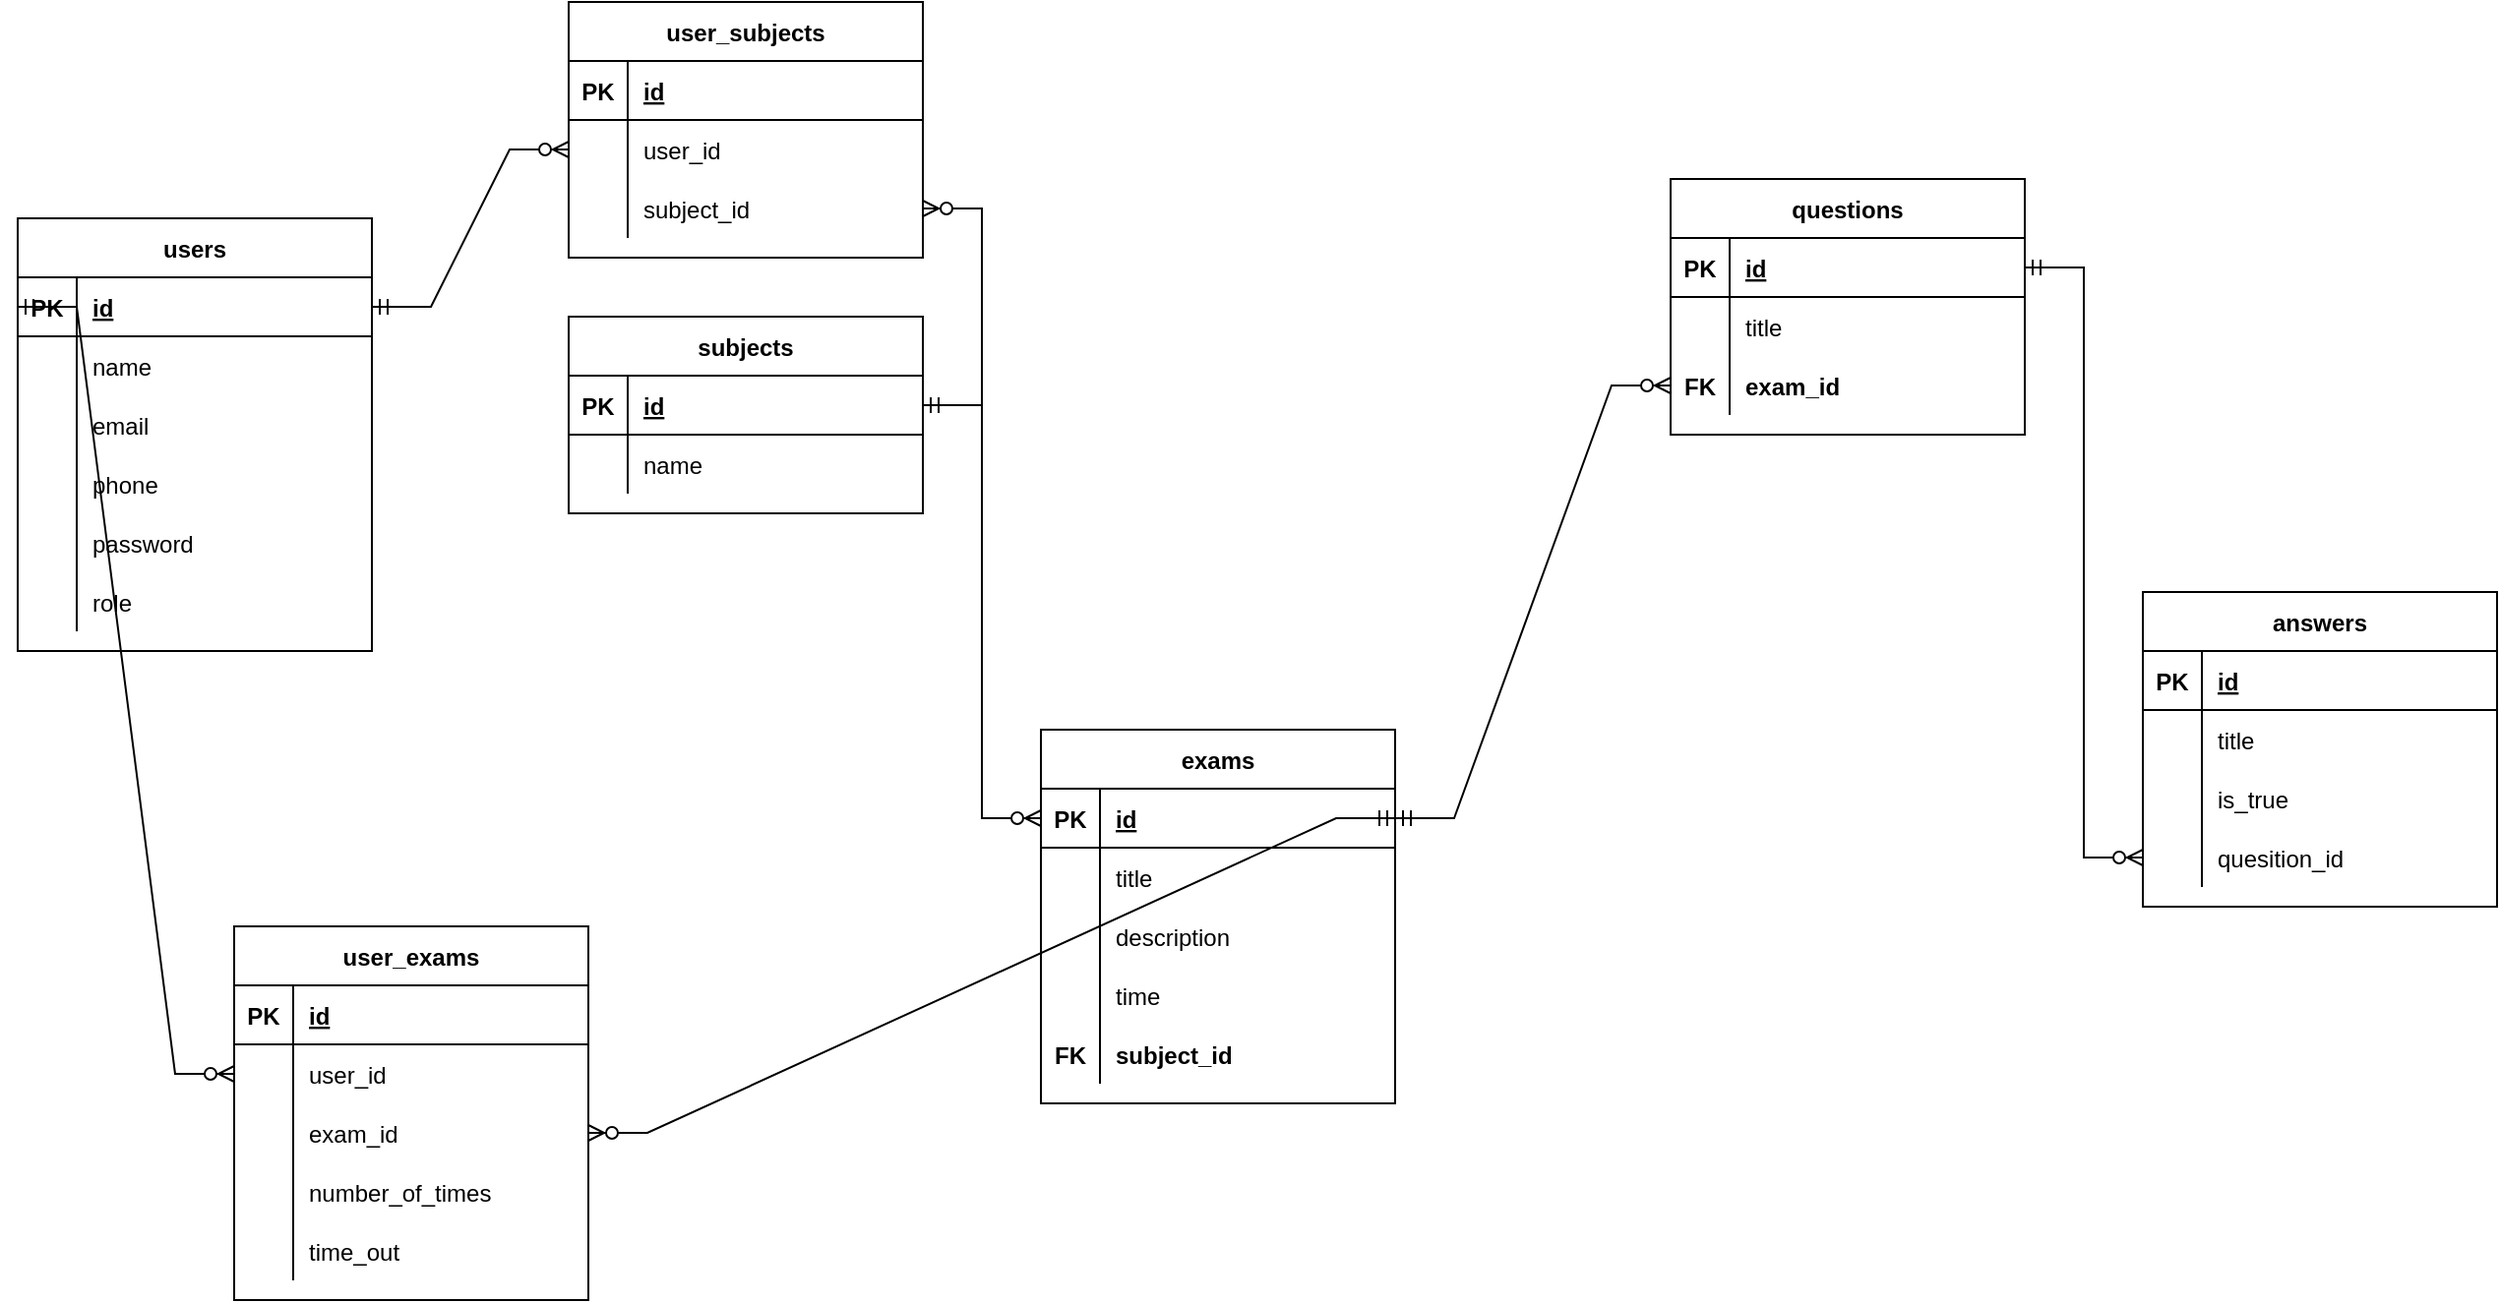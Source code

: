 <mxfile version="18.0.8" type="github">
  <diagram id="IHg62FA4WSY5FLcRLoql" name="Page-1">
    <mxGraphModel dx="1208" dy="696" grid="1" gridSize="10" guides="1" tooltips="1" connect="1" arrows="1" fold="1" page="1" pageScale="1" pageWidth="3300" pageHeight="4681" math="0" shadow="0">
      <root>
        <mxCell id="0" />
        <mxCell id="1" parent="0" />
        <mxCell id="kNNHysBah_M31w0RY4Io-52" value="users" style="shape=table;startSize=30;container=1;collapsible=1;childLayout=tableLayout;fixedRows=1;rowLines=0;fontStyle=1;align=center;resizeLast=1;" parent="1" vertex="1">
          <mxGeometry x="170" y="120" width="180" height="220" as="geometry" />
        </mxCell>
        <mxCell id="kNNHysBah_M31w0RY4Io-53" value="" style="shape=tableRow;horizontal=0;startSize=0;swimlaneHead=0;swimlaneBody=0;fillColor=none;collapsible=0;dropTarget=0;points=[[0,0.5],[1,0.5]];portConstraint=eastwest;top=0;left=0;right=0;bottom=1;" parent="kNNHysBah_M31w0RY4Io-52" vertex="1">
          <mxGeometry y="30" width="180" height="30" as="geometry" />
        </mxCell>
        <mxCell id="kNNHysBah_M31w0RY4Io-54" value="PK" style="shape=partialRectangle;connectable=0;fillColor=none;top=0;left=0;bottom=0;right=0;fontStyle=1;overflow=hidden;" parent="kNNHysBah_M31w0RY4Io-53" vertex="1">
          <mxGeometry width="30" height="30" as="geometry">
            <mxRectangle width="30" height="30" as="alternateBounds" />
          </mxGeometry>
        </mxCell>
        <mxCell id="kNNHysBah_M31w0RY4Io-55" value="id" style="shape=partialRectangle;connectable=0;fillColor=none;top=0;left=0;bottom=0;right=0;align=left;spacingLeft=6;fontStyle=5;overflow=hidden;" parent="kNNHysBah_M31w0RY4Io-53" vertex="1">
          <mxGeometry x="30" width="150" height="30" as="geometry">
            <mxRectangle width="150" height="30" as="alternateBounds" />
          </mxGeometry>
        </mxCell>
        <mxCell id="kNNHysBah_M31w0RY4Io-56" value="" style="shape=tableRow;horizontal=0;startSize=0;swimlaneHead=0;swimlaneBody=0;fillColor=none;collapsible=0;dropTarget=0;points=[[0,0.5],[1,0.5]];portConstraint=eastwest;top=0;left=0;right=0;bottom=0;" parent="kNNHysBah_M31w0RY4Io-52" vertex="1">
          <mxGeometry y="60" width="180" height="30" as="geometry" />
        </mxCell>
        <mxCell id="kNNHysBah_M31w0RY4Io-57" value="" style="shape=partialRectangle;connectable=0;fillColor=none;top=0;left=0;bottom=0;right=0;editable=1;overflow=hidden;" parent="kNNHysBah_M31w0RY4Io-56" vertex="1">
          <mxGeometry width="30" height="30" as="geometry">
            <mxRectangle width="30" height="30" as="alternateBounds" />
          </mxGeometry>
        </mxCell>
        <mxCell id="kNNHysBah_M31w0RY4Io-58" value="name    " style="shape=partialRectangle;connectable=0;fillColor=none;top=0;left=0;bottom=0;right=0;align=left;spacingLeft=6;overflow=hidden;" parent="kNNHysBah_M31w0RY4Io-56" vertex="1">
          <mxGeometry x="30" width="150" height="30" as="geometry">
            <mxRectangle width="150" height="30" as="alternateBounds" />
          </mxGeometry>
        </mxCell>
        <mxCell id="kNNHysBah_M31w0RY4Io-59" value="" style="shape=tableRow;horizontal=0;startSize=0;swimlaneHead=0;swimlaneBody=0;fillColor=none;collapsible=0;dropTarget=0;points=[[0,0.5],[1,0.5]];portConstraint=eastwest;top=0;left=0;right=0;bottom=0;" parent="kNNHysBah_M31w0RY4Io-52" vertex="1">
          <mxGeometry y="90" width="180" height="30" as="geometry" />
        </mxCell>
        <mxCell id="kNNHysBah_M31w0RY4Io-60" value="" style="shape=partialRectangle;connectable=0;fillColor=none;top=0;left=0;bottom=0;right=0;editable=1;overflow=hidden;" parent="kNNHysBah_M31w0RY4Io-59" vertex="1">
          <mxGeometry width="30" height="30" as="geometry">
            <mxRectangle width="30" height="30" as="alternateBounds" />
          </mxGeometry>
        </mxCell>
        <mxCell id="kNNHysBah_M31w0RY4Io-61" value="email" style="shape=partialRectangle;connectable=0;fillColor=none;top=0;left=0;bottom=0;right=0;align=left;spacingLeft=6;overflow=hidden;" parent="kNNHysBah_M31w0RY4Io-59" vertex="1">
          <mxGeometry x="30" width="150" height="30" as="geometry">
            <mxRectangle width="150" height="30" as="alternateBounds" />
          </mxGeometry>
        </mxCell>
        <mxCell id="kNNHysBah_M31w0RY4Io-62" value="" style="shape=tableRow;horizontal=0;startSize=0;swimlaneHead=0;swimlaneBody=0;fillColor=none;collapsible=0;dropTarget=0;points=[[0,0.5],[1,0.5]];portConstraint=eastwest;top=0;left=0;right=0;bottom=0;" parent="kNNHysBah_M31w0RY4Io-52" vertex="1">
          <mxGeometry y="120" width="180" height="30" as="geometry" />
        </mxCell>
        <mxCell id="kNNHysBah_M31w0RY4Io-63" value="" style="shape=partialRectangle;connectable=0;fillColor=none;top=0;left=0;bottom=0;right=0;editable=1;overflow=hidden;" parent="kNNHysBah_M31w0RY4Io-62" vertex="1">
          <mxGeometry width="30" height="30" as="geometry">
            <mxRectangle width="30" height="30" as="alternateBounds" />
          </mxGeometry>
        </mxCell>
        <mxCell id="kNNHysBah_M31w0RY4Io-64" value="phone " style="shape=partialRectangle;connectable=0;fillColor=none;top=0;left=0;bottom=0;right=0;align=left;spacingLeft=6;overflow=hidden;" parent="kNNHysBah_M31w0RY4Io-62" vertex="1">
          <mxGeometry x="30" width="150" height="30" as="geometry">
            <mxRectangle width="150" height="30" as="alternateBounds" />
          </mxGeometry>
        </mxCell>
        <mxCell id="kNNHysBah_M31w0RY4Io-65" value="" style="shape=tableRow;horizontal=0;startSize=0;swimlaneHead=0;swimlaneBody=0;fillColor=none;collapsible=0;dropTarget=0;points=[[0,0.5],[1,0.5]];portConstraint=eastwest;top=0;left=0;right=0;bottom=0;" parent="kNNHysBah_M31w0RY4Io-52" vertex="1">
          <mxGeometry y="150" width="180" height="30" as="geometry" />
        </mxCell>
        <mxCell id="kNNHysBah_M31w0RY4Io-66" value="" style="shape=partialRectangle;connectable=0;fillColor=none;top=0;left=0;bottom=0;right=0;editable=1;overflow=hidden;" parent="kNNHysBah_M31w0RY4Io-65" vertex="1">
          <mxGeometry width="30" height="30" as="geometry">
            <mxRectangle width="30" height="30" as="alternateBounds" />
          </mxGeometry>
        </mxCell>
        <mxCell id="kNNHysBah_M31w0RY4Io-67" value="password" style="shape=partialRectangle;connectable=0;fillColor=none;top=0;left=0;bottom=0;right=0;align=left;spacingLeft=6;overflow=hidden;" parent="kNNHysBah_M31w0RY4Io-65" vertex="1">
          <mxGeometry x="30" width="150" height="30" as="geometry">
            <mxRectangle width="150" height="30" as="alternateBounds" />
          </mxGeometry>
        </mxCell>
        <mxCell id="kNNHysBah_M31w0RY4Io-68" value="" style="shape=tableRow;horizontal=0;startSize=0;swimlaneHead=0;swimlaneBody=0;fillColor=none;collapsible=0;dropTarget=0;points=[[0,0.5],[1,0.5]];portConstraint=eastwest;top=0;left=0;right=0;bottom=0;" parent="kNNHysBah_M31w0RY4Io-52" vertex="1">
          <mxGeometry y="180" width="180" height="30" as="geometry" />
        </mxCell>
        <mxCell id="kNNHysBah_M31w0RY4Io-69" value="" style="shape=partialRectangle;connectable=0;fillColor=none;top=0;left=0;bottom=0;right=0;editable=1;overflow=hidden;" parent="kNNHysBah_M31w0RY4Io-68" vertex="1">
          <mxGeometry width="30" height="30" as="geometry">
            <mxRectangle width="30" height="30" as="alternateBounds" />
          </mxGeometry>
        </mxCell>
        <mxCell id="kNNHysBah_M31w0RY4Io-70" value="role" style="shape=partialRectangle;connectable=0;fillColor=none;top=0;left=0;bottom=0;right=0;align=left;spacingLeft=6;overflow=hidden;" parent="kNNHysBah_M31w0RY4Io-68" vertex="1">
          <mxGeometry x="30" width="150" height="30" as="geometry">
            <mxRectangle width="150" height="30" as="alternateBounds" />
          </mxGeometry>
        </mxCell>
        <mxCell id="kNNHysBah_M31w0RY4Io-71" value="subjects" style="shape=table;startSize=30;container=1;collapsible=1;childLayout=tableLayout;fixedRows=1;rowLines=0;fontStyle=1;align=center;resizeLast=1;" parent="1" vertex="1">
          <mxGeometry x="450" y="170" width="180" height="100" as="geometry" />
        </mxCell>
        <mxCell id="kNNHysBah_M31w0RY4Io-72" value="" style="shape=tableRow;horizontal=0;startSize=0;swimlaneHead=0;swimlaneBody=0;fillColor=none;collapsible=0;dropTarget=0;points=[[0,0.5],[1,0.5]];portConstraint=eastwest;top=0;left=0;right=0;bottom=1;" parent="kNNHysBah_M31w0RY4Io-71" vertex="1">
          <mxGeometry y="30" width="180" height="30" as="geometry" />
        </mxCell>
        <mxCell id="kNNHysBah_M31w0RY4Io-73" value="PK" style="shape=partialRectangle;connectable=0;fillColor=none;top=0;left=0;bottom=0;right=0;fontStyle=1;overflow=hidden;" parent="kNNHysBah_M31w0RY4Io-72" vertex="1">
          <mxGeometry width="30" height="30" as="geometry">
            <mxRectangle width="30" height="30" as="alternateBounds" />
          </mxGeometry>
        </mxCell>
        <mxCell id="kNNHysBah_M31w0RY4Io-74" value="id" style="shape=partialRectangle;connectable=0;fillColor=none;top=0;left=0;bottom=0;right=0;align=left;spacingLeft=6;fontStyle=5;overflow=hidden;" parent="kNNHysBah_M31w0RY4Io-72" vertex="1">
          <mxGeometry x="30" width="150" height="30" as="geometry">
            <mxRectangle width="150" height="30" as="alternateBounds" />
          </mxGeometry>
        </mxCell>
        <mxCell id="kNNHysBah_M31w0RY4Io-75" value="" style="shape=tableRow;horizontal=0;startSize=0;swimlaneHead=0;swimlaneBody=0;fillColor=none;collapsible=0;dropTarget=0;points=[[0,0.5],[1,0.5]];portConstraint=eastwest;top=0;left=0;right=0;bottom=0;" parent="kNNHysBah_M31w0RY4Io-71" vertex="1">
          <mxGeometry y="60" width="180" height="30" as="geometry" />
        </mxCell>
        <mxCell id="kNNHysBah_M31w0RY4Io-76" value="" style="shape=partialRectangle;connectable=0;fillColor=none;top=0;left=0;bottom=0;right=0;editable=1;overflow=hidden;" parent="kNNHysBah_M31w0RY4Io-75" vertex="1">
          <mxGeometry width="30" height="30" as="geometry">
            <mxRectangle width="30" height="30" as="alternateBounds" />
          </mxGeometry>
        </mxCell>
        <mxCell id="kNNHysBah_M31w0RY4Io-77" value="name" style="shape=partialRectangle;connectable=0;fillColor=none;top=0;left=0;bottom=0;right=0;align=left;spacingLeft=6;overflow=hidden;" parent="kNNHysBah_M31w0RY4Io-75" vertex="1">
          <mxGeometry x="30" width="150" height="30" as="geometry">
            <mxRectangle width="150" height="30" as="alternateBounds" />
          </mxGeometry>
        </mxCell>
        <mxCell id="kNNHysBah_M31w0RY4Io-104" value="exams" style="shape=table;startSize=30;container=1;collapsible=1;childLayout=tableLayout;fixedRows=1;rowLines=0;fontStyle=1;align=center;resizeLast=1;" parent="1" vertex="1">
          <mxGeometry x="690" y="380" width="180" height="190" as="geometry" />
        </mxCell>
        <mxCell id="kNNHysBah_M31w0RY4Io-105" value="" style="shape=tableRow;horizontal=0;startSize=0;swimlaneHead=0;swimlaneBody=0;fillColor=none;collapsible=0;dropTarget=0;points=[[0,0.5],[1,0.5]];portConstraint=eastwest;top=0;left=0;right=0;bottom=1;" parent="kNNHysBah_M31w0RY4Io-104" vertex="1">
          <mxGeometry y="30" width="180" height="30" as="geometry" />
        </mxCell>
        <mxCell id="kNNHysBah_M31w0RY4Io-106" value="PK" style="shape=partialRectangle;connectable=0;fillColor=none;top=0;left=0;bottom=0;right=0;fontStyle=1;overflow=hidden;" parent="kNNHysBah_M31w0RY4Io-105" vertex="1">
          <mxGeometry width="30" height="30" as="geometry">
            <mxRectangle width="30" height="30" as="alternateBounds" />
          </mxGeometry>
        </mxCell>
        <mxCell id="kNNHysBah_M31w0RY4Io-107" value="id" style="shape=partialRectangle;connectable=0;fillColor=none;top=0;left=0;bottom=0;right=0;align=left;spacingLeft=6;fontStyle=5;overflow=hidden;" parent="kNNHysBah_M31w0RY4Io-105" vertex="1">
          <mxGeometry x="30" width="150" height="30" as="geometry">
            <mxRectangle width="150" height="30" as="alternateBounds" />
          </mxGeometry>
        </mxCell>
        <mxCell id="kNNHysBah_M31w0RY4Io-108" value="" style="shape=tableRow;horizontal=0;startSize=0;swimlaneHead=0;swimlaneBody=0;fillColor=none;collapsible=0;dropTarget=0;points=[[0,0.5],[1,0.5]];portConstraint=eastwest;top=0;left=0;right=0;bottom=0;" parent="kNNHysBah_M31w0RY4Io-104" vertex="1">
          <mxGeometry y="60" width="180" height="30" as="geometry" />
        </mxCell>
        <mxCell id="kNNHysBah_M31w0RY4Io-109" value="" style="shape=partialRectangle;connectable=0;fillColor=none;top=0;left=0;bottom=0;right=0;editable=1;overflow=hidden;" parent="kNNHysBah_M31w0RY4Io-108" vertex="1">
          <mxGeometry width="30" height="30" as="geometry">
            <mxRectangle width="30" height="30" as="alternateBounds" />
          </mxGeometry>
        </mxCell>
        <mxCell id="kNNHysBah_M31w0RY4Io-110" value="title" style="shape=partialRectangle;connectable=0;fillColor=none;top=0;left=0;bottom=0;right=0;align=left;spacingLeft=6;overflow=hidden;" parent="kNNHysBah_M31w0RY4Io-108" vertex="1">
          <mxGeometry x="30" width="150" height="30" as="geometry">
            <mxRectangle width="150" height="30" as="alternateBounds" />
          </mxGeometry>
        </mxCell>
        <mxCell id="YDoYW7hHfap5y1NftW_t-1" value="" style="shape=tableRow;horizontal=0;startSize=0;swimlaneHead=0;swimlaneBody=0;fillColor=none;collapsible=0;dropTarget=0;points=[[0,0.5],[1,0.5]];portConstraint=eastwest;top=0;left=0;right=0;bottom=0;" vertex="1" parent="kNNHysBah_M31w0RY4Io-104">
          <mxGeometry y="90" width="180" height="30" as="geometry" />
        </mxCell>
        <mxCell id="YDoYW7hHfap5y1NftW_t-2" value="" style="shape=partialRectangle;connectable=0;fillColor=none;top=0;left=0;bottom=0;right=0;editable=1;overflow=hidden;" vertex="1" parent="YDoYW7hHfap5y1NftW_t-1">
          <mxGeometry width="30" height="30" as="geometry">
            <mxRectangle width="30" height="30" as="alternateBounds" />
          </mxGeometry>
        </mxCell>
        <mxCell id="YDoYW7hHfap5y1NftW_t-3" value="description" style="shape=partialRectangle;connectable=0;fillColor=none;top=0;left=0;bottom=0;right=0;align=left;spacingLeft=6;overflow=hidden;" vertex="1" parent="YDoYW7hHfap5y1NftW_t-1">
          <mxGeometry x="30" width="150" height="30" as="geometry">
            <mxRectangle width="150" height="30" as="alternateBounds" />
          </mxGeometry>
        </mxCell>
        <mxCell id="kNNHysBah_M31w0RY4Io-122" value="" style="shape=tableRow;horizontal=0;startSize=0;swimlaneHead=0;swimlaneBody=0;fillColor=none;collapsible=0;dropTarget=0;points=[[0,0.5],[1,0.5]];portConstraint=eastwest;top=0;left=0;right=0;bottom=0;" parent="kNNHysBah_M31w0RY4Io-104" vertex="1">
          <mxGeometry y="120" width="180" height="30" as="geometry" />
        </mxCell>
        <mxCell id="kNNHysBah_M31w0RY4Io-123" value="" style="shape=partialRectangle;connectable=0;fillColor=none;top=0;left=0;bottom=0;right=0;editable=1;overflow=hidden;" parent="kNNHysBah_M31w0RY4Io-122" vertex="1">
          <mxGeometry width="30" height="30" as="geometry">
            <mxRectangle width="30" height="30" as="alternateBounds" />
          </mxGeometry>
        </mxCell>
        <mxCell id="kNNHysBah_M31w0RY4Io-124" value="time" style="shape=partialRectangle;connectable=0;fillColor=none;top=0;left=0;bottom=0;right=0;align=left;spacingLeft=6;overflow=hidden;" parent="kNNHysBah_M31w0RY4Io-122" vertex="1">
          <mxGeometry x="30" width="150" height="30" as="geometry">
            <mxRectangle width="150" height="30" as="alternateBounds" />
          </mxGeometry>
        </mxCell>
        <mxCell id="4rHd8BFgWxMELgC-L3Zu-1" value="" style="shape=tableRow;horizontal=0;startSize=0;swimlaneHead=0;swimlaneBody=0;fillColor=none;collapsible=0;dropTarget=0;points=[[0,0.5],[1,0.5]];portConstraint=eastwest;top=0;left=0;right=0;bottom=0;" parent="kNNHysBah_M31w0RY4Io-104" vertex="1">
          <mxGeometry y="150" width="180" height="30" as="geometry" />
        </mxCell>
        <mxCell id="4rHd8BFgWxMELgC-L3Zu-2" value="FK" style="shape=partialRectangle;connectable=0;fillColor=none;top=0;left=0;bottom=0;right=0;editable=1;overflow=hidden;fontStyle=1" parent="4rHd8BFgWxMELgC-L3Zu-1" vertex="1">
          <mxGeometry width="30" height="30" as="geometry">
            <mxRectangle width="30" height="30" as="alternateBounds" />
          </mxGeometry>
        </mxCell>
        <mxCell id="4rHd8BFgWxMELgC-L3Zu-3" value="subject_id" style="shape=partialRectangle;connectable=0;fillColor=none;top=0;left=0;bottom=0;right=0;align=left;spacingLeft=6;overflow=hidden;fontStyle=1" parent="4rHd8BFgWxMELgC-L3Zu-1" vertex="1">
          <mxGeometry x="30" width="150" height="30" as="geometry">
            <mxRectangle width="150" height="30" as="alternateBounds" />
          </mxGeometry>
        </mxCell>
        <mxCell id="kNNHysBah_M31w0RY4Io-120" value="" style="edgeStyle=entityRelationEdgeStyle;fontSize=12;html=1;endArrow=ERzeroToMany;startArrow=ERmandOne;rounded=0;exitX=1;exitY=0.5;exitDx=0;exitDy=0;entryX=0;entryY=0.5;entryDx=0;entryDy=0;" parent="1" source="kNNHysBah_M31w0RY4Io-72" target="kNNHysBah_M31w0RY4Io-105" edge="1">
          <mxGeometry width="100" height="100" relative="1" as="geometry">
            <mxPoint x="1190" y="410" as="sourcePoint" />
            <mxPoint x="1290" y="310" as="targetPoint" />
          </mxGeometry>
        </mxCell>
        <mxCell id="kNNHysBah_M31w0RY4Io-125" value="questions" style="shape=table;startSize=30;container=1;collapsible=1;childLayout=tableLayout;fixedRows=1;rowLines=0;fontStyle=1;align=center;resizeLast=1;" parent="1" vertex="1">
          <mxGeometry x="1010" y="100" width="180" height="130" as="geometry" />
        </mxCell>
        <mxCell id="kNNHysBah_M31w0RY4Io-126" value="" style="shape=tableRow;horizontal=0;startSize=0;swimlaneHead=0;swimlaneBody=0;fillColor=none;collapsible=0;dropTarget=0;points=[[0,0.5],[1,0.5]];portConstraint=eastwest;top=0;left=0;right=0;bottom=1;" parent="kNNHysBah_M31w0RY4Io-125" vertex="1">
          <mxGeometry y="30" width="180" height="30" as="geometry" />
        </mxCell>
        <mxCell id="kNNHysBah_M31w0RY4Io-127" value="PK" style="shape=partialRectangle;connectable=0;fillColor=none;top=0;left=0;bottom=0;right=0;fontStyle=1;overflow=hidden;" parent="kNNHysBah_M31w0RY4Io-126" vertex="1">
          <mxGeometry width="30" height="30" as="geometry">
            <mxRectangle width="30" height="30" as="alternateBounds" />
          </mxGeometry>
        </mxCell>
        <mxCell id="kNNHysBah_M31w0RY4Io-128" value="id" style="shape=partialRectangle;connectable=0;fillColor=none;top=0;left=0;bottom=0;right=0;align=left;spacingLeft=6;fontStyle=5;overflow=hidden;" parent="kNNHysBah_M31w0RY4Io-126" vertex="1">
          <mxGeometry x="30" width="150" height="30" as="geometry">
            <mxRectangle width="150" height="30" as="alternateBounds" />
          </mxGeometry>
        </mxCell>
        <mxCell id="kNNHysBah_M31w0RY4Io-129" value="" style="shape=tableRow;horizontal=0;startSize=0;swimlaneHead=0;swimlaneBody=0;fillColor=none;collapsible=0;dropTarget=0;points=[[0,0.5],[1,0.5]];portConstraint=eastwest;top=0;left=0;right=0;bottom=0;" parent="kNNHysBah_M31w0RY4Io-125" vertex="1">
          <mxGeometry y="60" width="180" height="30" as="geometry" />
        </mxCell>
        <mxCell id="kNNHysBah_M31w0RY4Io-130" value="" style="shape=partialRectangle;connectable=0;fillColor=none;top=0;left=0;bottom=0;right=0;editable=1;overflow=hidden;" parent="kNNHysBah_M31w0RY4Io-129" vertex="1">
          <mxGeometry width="30" height="30" as="geometry">
            <mxRectangle width="30" height="30" as="alternateBounds" />
          </mxGeometry>
        </mxCell>
        <mxCell id="kNNHysBah_M31w0RY4Io-131" value="title" style="shape=partialRectangle;connectable=0;fillColor=none;top=0;left=0;bottom=0;right=0;align=left;spacingLeft=6;overflow=hidden;" parent="kNNHysBah_M31w0RY4Io-129" vertex="1">
          <mxGeometry x="30" width="150" height="30" as="geometry">
            <mxRectangle width="150" height="30" as="alternateBounds" />
          </mxGeometry>
        </mxCell>
        <mxCell id="kNNHysBah_M31w0RY4Io-132" value="" style="shape=tableRow;horizontal=0;startSize=0;swimlaneHead=0;swimlaneBody=0;fillColor=none;collapsible=0;dropTarget=0;points=[[0,0.5],[1,0.5]];portConstraint=eastwest;top=0;left=0;right=0;bottom=0;" parent="kNNHysBah_M31w0RY4Io-125" vertex="1">
          <mxGeometry y="90" width="180" height="30" as="geometry" />
        </mxCell>
        <mxCell id="kNNHysBah_M31w0RY4Io-133" value="FK" style="shape=partialRectangle;connectable=0;fillColor=none;top=0;left=0;bottom=0;right=0;editable=1;overflow=hidden;fontStyle=1" parent="kNNHysBah_M31w0RY4Io-132" vertex="1">
          <mxGeometry width="30" height="30" as="geometry">
            <mxRectangle width="30" height="30" as="alternateBounds" />
          </mxGeometry>
        </mxCell>
        <mxCell id="kNNHysBah_M31w0RY4Io-134" value="exam_id" style="shape=partialRectangle;connectable=0;fillColor=none;top=0;left=0;bottom=0;right=0;align=left;spacingLeft=6;overflow=hidden;fontStyle=1" parent="kNNHysBah_M31w0RY4Io-132" vertex="1">
          <mxGeometry x="30" width="150" height="30" as="geometry">
            <mxRectangle width="150" height="30" as="alternateBounds" />
          </mxGeometry>
        </mxCell>
        <mxCell id="kNNHysBah_M31w0RY4Io-138" value="answers" style="shape=table;startSize=30;container=1;collapsible=1;childLayout=tableLayout;fixedRows=1;rowLines=0;fontStyle=1;align=center;resizeLast=1;" parent="1" vertex="1">
          <mxGeometry x="1250" y="310" width="180" height="160" as="geometry" />
        </mxCell>
        <mxCell id="kNNHysBah_M31w0RY4Io-139" value="" style="shape=tableRow;horizontal=0;startSize=0;swimlaneHead=0;swimlaneBody=0;fillColor=none;collapsible=0;dropTarget=0;points=[[0,0.5],[1,0.5]];portConstraint=eastwest;top=0;left=0;right=0;bottom=1;" parent="kNNHysBah_M31w0RY4Io-138" vertex="1">
          <mxGeometry y="30" width="180" height="30" as="geometry" />
        </mxCell>
        <mxCell id="kNNHysBah_M31w0RY4Io-140" value="PK" style="shape=partialRectangle;connectable=0;fillColor=none;top=0;left=0;bottom=0;right=0;fontStyle=1;overflow=hidden;" parent="kNNHysBah_M31w0RY4Io-139" vertex="1">
          <mxGeometry width="30" height="30" as="geometry">
            <mxRectangle width="30" height="30" as="alternateBounds" />
          </mxGeometry>
        </mxCell>
        <mxCell id="kNNHysBah_M31w0RY4Io-141" value="id" style="shape=partialRectangle;connectable=0;fillColor=none;top=0;left=0;bottom=0;right=0;align=left;spacingLeft=6;fontStyle=5;overflow=hidden;" parent="kNNHysBah_M31w0RY4Io-139" vertex="1">
          <mxGeometry x="30" width="150" height="30" as="geometry">
            <mxRectangle width="150" height="30" as="alternateBounds" />
          </mxGeometry>
        </mxCell>
        <mxCell id="kNNHysBah_M31w0RY4Io-142" value="" style="shape=tableRow;horizontal=0;startSize=0;swimlaneHead=0;swimlaneBody=0;fillColor=none;collapsible=0;dropTarget=0;points=[[0,0.5],[1,0.5]];portConstraint=eastwest;top=0;left=0;right=0;bottom=0;" parent="kNNHysBah_M31w0RY4Io-138" vertex="1">
          <mxGeometry y="60" width="180" height="30" as="geometry" />
        </mxCell>
        <mxCell id="kNNHysBah_M31w0RY4Io-143" value="" style="shape=partialRectangle;connectable=0;fillColor=none;top=0;left=0;bottom=0;right=0;editable=1;overflow=hidden;" parent="kNNHysBah_M31w0RY4Io-142" vertex="1">
          <mxGeometry width="30" height="30" as="geometry">
            <mxRectangle width="30" height="30" as="alternateBounds" />
          </mxGeometry>
        </mxCell>
        <mxCell id="kNNHysBah_M31w0RY4Io-144" value="title" style="shape=partialRectangle;connectable=0;fillColor=none;top=0;left=0;bottom=0;right=0;align=left;spacingLeft=6;overflow=hidden;" parent="kNNHysBah_M31w0RY4Io-142" vertex="1">
          <mxGeometry x="30" width="150" height="30" as="geometry">
            <mxRectangle width="150" height="30" as="alternateBounds" />
          </mxGeometry>
        </mxCell>
        <mxCell id="kNNHysBah_M31w0RY4Io-145" value="" style="shape=tableRow;horizontal=0;startSize=0;swimlaneHead=0;swimlaneBody=0;fillColor=none;collapsible=0;dropTarget=0;points=[[0,0.5],[1,0.5]];portConstraint=eastwest;top=0;left=0;right=0;bottom=0;" parent="kNNHysBah_M31w0RY4Io-138" vertex="1">
          <mxGeometry y="90" width="180" height="30" as="geometry" />
        </mxCell>
        <mxCell id="kNNHysBah_M31w0RY4Io-146" value="" style="shape=partialRectangle;connectable=0;fillColor=none;top=0;left=0;bottom=0;right=0;editable=1;overflow=hidden;" parent="kNNHysBah_M31w0RY4Io-145" vertex="1">
          <mxGeometry width="30" height="30" as="geometry">
            <mxRectangle width="30" height="30" as="alternateBounds" />
          </mxGeometry>
        </mxCell>
        <mxCell id="kNNHysBah_M31w0RY4Io-147" value="is_true" style="shape=partialRectangle;connectable=0;fillColor=none;top=0;left=0;bottom=0;right=0;align=left;spacingLeft=6;overflow=hidden;" parent="kNNHysBah_M31w0RY4Io-145" vertex="1">
          <mxGeometry x="30" width="150" height="30" as="geometry">
            <mxRectangle width="150" height="30" as="alternateBounds" />
          </mxGeometry>
        </mxCell>
        <mxCell id="4rHd8BFgWxMELgC-L3Zu-5" value="" style="shape=tableRow;horizontal=0;startSize=0;swimlaneHead=0;swimlaneBody=0;fillColor=none;collapsible=0;dropTarget=0;points=[[0,0.5],[1,0.5]];portConstraint=eastwest;top=0;left=0;right=0;bottom=0;" parent="kNNHysBah_M31w0RY4Io-138" vertex="1">
          <mxGeometry y="120" width="180" height="30" as="geometry" />
        </mxCell>
        <mxCell id="4rHd8BFgWxMELgC-L3Zu-6" value="" style="shape=partialRectangle;connectable=0;fillColor=none;top=0;left=0;bottom=0;right=0;editable=1;overflow=hidden;" parent="4rHd8BFgWxMELgC-L3Zu-5" vertex="1">
          <mxGeometry width="30" height="30" as="geometry">
            <mxRectangle width="30" height="30" as="alternateBounds" />
          </mxGeometry>
        </mxCell>
        <mxCell id="4rHd8BFgWxMELgC-L3Zu-7" value="quesition_id" style="shape=partialRectangle;connectable=0;fillColor=none;top=0;left=0;bottom=0;right=0;align=left;spacingLeft=6;overflow=hidden;" parent="4rHd8BFgWxMELgC-L3Zu-5" vertex="1">
          <mxGeometry x="30" width="150" height="30" as="geometry">
            <mxRectangle width="150" height="30" as="alternateBounds" />
          </mxGeometry>
        </mxCell>
        <mxCell id="kNNHysBah_M31w0RY4Io-151" value="" style="edgeStyle=entityRelationEdgeStyle;fontSize=12;html=1;endArrow=ERzeroToMany;startArrow=ERmandOne;rounded=0;exitX=1;exitY=0.5;exitDx=0;exitDy=0;entryX=0;entryY=0.5;entryDx=0;entryDy=0;" parent="1" source="kNNHysBah_M31w0RY4Io-126" target="4rHd8BFgWxMELgC-L3Zu-5" edge="1">
          <mxGeometry width="100" height="100" relative="1" as="geometry">
            <mxPoint x="1450" y="400" as="sourcePoint" />
            <mxPoint x="1530" y="180" as="targetPoint" />
          </mxGeometry>
        </mxCell>
        <mxCell id="kNNHysBah_M31w0RY4Io-152" value="" style="edgeStyle=entityRelationEdgeStyle;fontSize=12;html=1;endArrow=ERzeroToMany;startArrow=ERmandOne;rounded=0;entryX=0;entryY=0.5;entryDx=0;entryDy=0;exitX=1;exitY=0.5;exitDx=0;exitDy=0;" parent="1" source="kNNHysBah_M31w0RY4Io-105" target="kNNHysBah_M31w0RY4Io-132" edge="1">
          <mxGeometry width="100" height="100" relative="1" as="geometry">
            <mxPoint x="870" y="515" as="sourcePoint" />
            <mxPoint x="1190" y="140" as="targetPoint" />
          </mxGeometry>
        </mxCell>
        <mxCell id="kNNHysBah_M31w0RY4Io-158" value="user_subjects" style="shape=table;startSize=30;container=1;collapsible=1;childLayout=tableLayout;fixedRows=1;rowLines=0;fontStyle=1;align=center;resizeLast=1;" parent="1" vertex="1">
          <mxGeometry x="450" y="10" width="180" height="130" as="geometry" />
        </mxCell>
        <mxCell id="kNNHysBah_M31w0RY4Io-159" value="" style="shape=tableRow;horizontal=0;startSize=0;swimlaneHead=0;swimlaneBody=0;fillColor=none;collapsible=0;dropTarget=0;points=[[0,0.5],[1,0.5]];portConstraint=eastwest;top=0;left=0;right=0;bottom=1;" parent="kNNHysBah_M31w0RY4Io-158" vertex="1">
          <mxGeometry y="30" width="180" height="30" as="geometry" />
        </mxCell>
        <mxCell id="kNNHysBah_M31w0RY4Io-160" value="PK" style="shape=partialRectangle;connectable=0;fillColor=none;top=0;left=0;bottom=0;right=0;fontStyle=1;overflow=hidden;" parent="kNNHysBah_M31w0RY4Io-159" vertex="1">
          <mxGeometry width="30" height="30" as="geometry">
            <mxRectangle width="30" height="30" as="alternateBounds" />
          </mxGeometry>
        </mxCell>
        <mxCell id="kNNHysBah_M31w0RY4Io-161" value="id" style="shape=partialRectangle;connectable=0;fillColor=none;top=0;left=0;bottom=0;right=0;align=left;spacingLeft=6;fontStyle=5;overflow=hidden;" parent="kNNHysBah_M31w0RY4Io-159" vertex="1">
          <mxGeometry x="30" width="150" height="30" as="geometry">
            <mxRectangle width="150" height="30" as="alternateBounds" />
          </mxGeometry>
        </mxCell>
        <mxCell id="kNNHysBah_M31w0RY4Io-162" value="" style="shape=tableRow;horizontal=0;startSize=0;swimlaneHead=0;swimlaneBody=0;fillColor=none;collapsible=0;dropTarget=0;points=[[0,0.5],[1,0.5]];portConstraint=eastwest;top=0;left=0;right=0;bottom=0;" parent="kNNHysBah_M31w0RY4Io-158" vertex="1">
          <mxGeometry y="60" width="180" height="30" as="geometry" />
        </mxCell>
        <mxCell id="kNNHysBah_M31w0RY4Io-163" value="   " style="shape=partialRectangle;connectable=0;fillColor=none;top=0;left=0;bottom=0;right=0;editable=1;overflow=hidden;" parent="kNNHysBah_M31w0RY4Io-162" vertex="1">
          <mxGeometry width="30" height="30" as="geometry">
            <mxRectangle width="30" height="30" as="alternateBounds" />
          </mxGeometry>
        </mxCell>
        <mxCell id="kNNHysBah_M31w0RY4Io-164" value="user_id" style="shape=partialRectangle;connectable=0;fillColor=none;top=0;left=0;bottom=0;right=0;align=left;spacingLeft=6;overflow=hidden;" parent="kNNHysBah_M31w0RY4Io-162" vertex="1">
          <mxGeometry x="30" width="150" height="30" as="geometry">
            <mxRectangle width="150" height="30" as="alternateBounds" />
          </mxGeometry>
        </mxCell>
        <mxCell id="kNNHysBah_M31w0RY4Io-165" value="" style="shape=tableRow;horizontal=0;startSize=0;swimlaneHead=0;swimlaneBody=0;fillColor=none;collapsible=0;dropTarget=0;points=[[0,0.5],[1,0.5]];portConstraint=eastwest;top=0;left=0;right=0;bottom=0;" parent="kNNHysBah_M31w0RY4Io-158" vertex="1">
          <mxGeometry y="90" width="180" height="30" as="geometry" />
        </mxCell>
        <mxCell id="kNNHysBah_M31w0RY4Io-166" value="" style="shape=partialRectangle;connectable=0;fillColor=none;top=0;left=0;bottom=0;right=0;editable=1;overflow=hidden;" parent="kNNHysBah_M31w0RY4Io-165" vertex="1">
          <mxGeometry width="30" height="30" as="geometry">
            <mxRectangle width="30" height="30" as="alternateBounds" />
          </mxGeometry>
        </mxCell>
        <mxCell id="kNNHysBah_M31w0RY4Io-167" value="subject_id" style="shape=partialRectangle;connectable=0;fillColor=none;top=0;left=0;bottom=0;right=0;align=left;spacingLeft=6;overflow=hidden;" parent="kNNHysBah_M31w0RY4Io-165" vertex="1">
          <mxGeometry x="30" width="150" height="30" as="geometry">
            <mxRectangle width="150" height="30" as="alternateBounds" />
          </mxGeometry>
        </mxCell>
        <mxCell id="kNNHysBah_M31w0RY4Io-184" value="" style="edgeStyle=entityRelationEdgeStyle;fontSize=12;html=1;endArrow=ERzeroToMany;startArrow=ERmandOne;rounded=0;entryX=0;entryY=0.5;entryDx=0;entryDy=0;" parent="1" source="kNNHysBah_M31w0RY4Io-53" target="kNNHysBah_M31w0RY4Io-162" edge="1">
          <mxGeometry width="100" height="100" relative="1" as="geometry">
            <mxPoint x="380" y="150" as="sourcePoint" />
            <mxPoint x="480" y="50" as="targetPoint" />
          </mxGeometry>
        </mxCell>
        <mxCell id="kNNHysBah_M31w0RY4Io-185" value="" style="edgeStyle=entityRelationEdgeStyle;fontSize=12;html=1;endArrow=ERzeroToMany;startArrow=ERmandOne;rounded=0;entryX=1;entryY=0.5;entryDx=0;entryDy=0;exitX=1;exitY=0.5;exitDx=0;exitDy=0;" parent="1" source="kNNHysBah_M31w0RY4Io-72" target="kNNHysBah_M31w0RY4Io-165" edge="1">
          <mxGeometry width="100" height="100" relative="1" as="geometry">
            <mxPoint x="747" y="230.0" as="sourcePoint" />
            <mxPoint x="917" y="150.0" as="targetPoint" />
          </mxGeometry>
        </mxCell>
        <mxCell id="kNNHysBah_M31w0RY4Io-189" value="user_exams" style="shape=table;startSize=30;container=1;collapsible=1;childLayout=tableLayout;fixedRows=1;rowLines=0;fontStyle=1;align=center;resizeLast=1;" parent="1" vertex="1">
          <mxGeometry x="280" y="480" width="180" height="190" as="geometry" />
        </mxCell>
        <mxCell id="kNNHysBah_M31w0RY4Io-190" value="" style="shape=tableRow;horizontal=0;startSize=0;swimlaneHead=0;swimlaneBody=0;fillColor=none;collapsible=0;dropTarget=0;points=[[0,0.5],[1,0.5]];portConstraint=eastwest;top=0;left=0;right=0;bottom=1;" parent="kNNHysBah_M31w0RY4Io-189" vertex="1">
          <mxGeometry y="30" width="180" height="30" as="geometry" />
        </mxCell>
        <mxCell id="kNNHysBah_M31w0RY4Io-191" value="PK" style="shape=partialRectangle;connectable=0;fillColor=none;top=0;left=0;bottom=0;right=0;fontStyle=1;overflow=hidden;" parent="kNNHysBah_M31w0RY4Io-190" vertex="1">
          <mxGeometry width="30" height="30" as="geometry">
            <mxRectangle width="30" height="30" as="alternateBounds" />
          </mxGeometry>
        </mxCell>
        <mxCell id="kNNHysBah_M31w0RY4Io-192" value="id" style="shape=partialRectangle;connectable=0;fillColor=none;top=0;left=0;bottom=0;right=0;align=left;spacingLeft=6;fontStyle=5;overflow=hidden;" parent="kNNHysBah_M31w0RY4Io-190" vertex="1">
          <mxGeometry x="30" width="150" height="30" as="geometry">
            <mxRectangle width="150" height="30" as="alternateBounds" />
          </mxGeometry>
        </mxCell>
        <mxCell id="kNNHysBah_M31w0RY4Io-193" value="" style="shape=tableRow;horizontal=0;startSize=0;swimlaneHead=0;swimlaneBody=0;fillColor=none;collapsible=0;dropTarget=0;points=[[0,0.5],[1,0.5]];portConstraint=eastwest;top=0;left=0;right=0;bottom=0;" parent="kNNHysBah_M31w0RY4Io-189" vertex="1">
          <mxGeometry y="60" width="180" height="30" as="geometry" />
        </mxCell>
        <mxCell id="kNNHysBah_M31w0RY4Io-194" value="" style="shape=partialRectangle;connectable=0;fillColor=none;top=0;left=0;bottom=0;right=0;editable=1;overflow=hidden;" parent="kNNHysBah_M31w0RY4Io-193" vertex="1">
          <mxGeometry width="30" height="30" as="geometry">
            <mxRectangle width="30" height="30" as="alternateBounds" />
          </mxGeometry>
        </mxCell>
        <mxCell id="kNNHysBah_M31w0RY4Io-195" value="user_id" style="shape=partialRectangle;connectable=0;fillColor=none;top=0;left=0;bottom=0;right=0;align=left;spacingLeft=6;overflow=hidden;" parent="kNNHysBah_M31w0RY4Io-193" vertex="1">
          <mxGeometry x="30" width="150" height="30" as="geometry">
            <mxRectangle width="150" height="30" as="alternateBounds" />
          </mxGeometry>
        </mxCell>
        <mxCell id="kNNHysBah_M31w0RY4Io-196" value="" style="shape=tableRow;horizontal=0;startSize=0;swimlaneHead=0;swimlaneBody=0;fillColor=none;collapsible=0;dropTarget=0;points=[[0,0.5],[1,0.5]];portConstraint=eastwest;top=0;left=0;right=0;bottom=0;" parent="kNNHysBah_M31w0RY4Io-189" vertex="1">
          <mxGeometry y="90" width="180" height="30" as="geometry" />
        </mxCell>
        <mxCell id="kNNHysBah_M31w0RY4Io-197" value="" style="shape=partialRectangle;connectable=0;fillColor=none;top=0;left=0;bottom=0;right=0;editable=1;overflow=hidden;" parent="kNNHysBah_M31w0RY4Io-196" vertex="1">
          <mxGeometry width="30" height="30" as="geometry">
            <mxRectangle width="30" height="30" as="alternateBounds" />
          </mxGeometry>
        </mxCell>
        <mxCell id="kNNHysBah_M31w0RY4Io-198" value="exam_id" style="shape=partialRectangle;connectable=0;fillColor=none;top=0;left=0;bottom=0;right=0;align=left;spacingLeft=6;overflow=hidden;" parent="kNNHysBah_M31w0RY4Io-196" vertex="1">
          <mxGeometry x="30" width="150" height="30" as="geometry">
            <mxRectangle width="150" height="30" as="alternateBounds" />
          </mxGeometry>
        </mxCell>
        <mxCell id="kNNHysBah_M31w0RY4Io-205" value="" style="shape=tableRow;horizontal=0;startSize=0;swimlaneHead=0;swimlaneBody=0;fillColor=none;collapsible=0;dropTarget=0;points=[[0,0.5],[1,0.5]];portConstraint=eastwest;top=0;left=0;right=0;bottom=0;" parent="kNNHysBah_M31w0RY4Io-189" vertex="1">
          <mxGeometry y="120" width="180" height="30" as="geometry" />
        </mxCell>
        <mxCell id="kNNHysBah_M31w0RY4Io-206" value="" style="shape=partialRectangle;connectable=0;fillColor=none;top=0;left=0;bottom=0;right=0;editable=1;overflow=hidden;" parent="kNNHysBah_M31w0RY4Io-205" vertex="1">
          <mxGeometry width="30" height="30" as="geometry">
            <mxRectangle width="30" height="30" as="alternateBounds" />
          </mxGeometry>
        </mxCell>
        <mxCell id="kNNHysBah_M31w0RY4Io-207" value="number_of_times" style="shape=partialRectangle;connectable=0;fillColor=none;top=0;left=0;bottom=0;right=0;align=left;spacingLeft=6;overflow=hidden;" parent="kNNHysBah_M31w0RY4Io-205" vertex="1">
          <mxGeometry x="30" width="150" height="30" as="geometry">
            <mxRectangle width="150" height="30" as="alternateBounds" />
          </mxGeometry>
        </mxCell>
        <mxCell id="kNNHysBah_M31w0RY4Io-208" value="" style="shape=tableRow;horizontal=0;startSize=0;swimlaneHead=0;swimlaneBody=0;fillColor=none;collapsible=0;dropTarget=0;points=[[0,0.5],[1,0.5]];portConstraint=eastwest;top=0;left=0;right=0;bottom=0;" parent="kNNHysBah_M31w0RY4Io-189" vertex="1">
          <mxGeometry y="150" width="180" height="30" as="geometry" />
        </mxCell>
        <mxCell id="kNNHysBah_M31w0RY4Io-209" value="" style="shape=partialRectangle;connectable=0;fillColor=none;top=0;left=0;bottom=0;right=0;editable=1;overflow=hidden;" parent="kNNHysBah_M31w0RY4Io-208" vertex="1">
          <mxGeometry width="30" height="30" as="geometry">
            <mxRectangle width="30" height="30" as="alternateBounds" />
          </mxGeometry>
        </mxCell>
        <mxCell id="kNNHysBah_M31w0RY4Io-210" value="time_out" style="shape=partialRectangle;connectable=0;fillColor=none;top=0;left=0;bottom=0;right=0;align=left;spacingLeft=6;overflow=hidden;" parent="kNNHysBah_M31w0RY4Io-208" vertex="1">
          <mxGeometry x="30" width="150" height="30" as="geometry">
            <mxRectangle width="150" height="30" as="alternateBounds" />
          </mxGeometry>
        </mxCell>
        <mxCell id="kNNHysBah_M31w0RY4Io-202" value="" style="edgeStyle=entityRelationEdgeStyle;fontSize=12;html=1;endArrow=ERzeroToMany;startArrow=ERmandOne;rounded=0;exitX=0;exitY=0.5;exitDx=0;exitDy=0;entryX=0;entryY=0.5;entryDx=0;entryDy=0;" parent="1" source="kNNHysBah_M31w0RY4Io-53" target="kNNHysBah_M31w0RY4Io-193" edge="1">
          <mxGeometry width="100" height="100" relative="1" as="geometry">
            <mxPoint x="810" y="300" as="sourcePoint" />
            <mxPoint x="910" y="200" as="targetPoint" />
          </mxGeometry>
        </mxCell>
        <mxCell id="kNNHysBah_M31w0RY4Io-204" value="" style="edgeStyle=entityRelationEdgeStyle;fontSize=12;html=1;endArrow=ERzeroToMany;startArrow=ERmandOne;rounded=0;exitX=1;exitY=0.5;exitDx=0;exitDy=0;entryX=1;entryY=0.5;entryDx=0;entryDy=0;" parent="1" source="kNNHysBah_M31w0RY4Io-105" target="kNNHysBah_M31w0RY4Io-196" edge="1">
          <mxGeometry width="100" height="100" relative="1" as="geometry">
            <mxPoint x="760" y="445" as="sourcePoint" />
            <mxPoint x="590" y="545" as="targetPoint" />
          </mxGeometry>
        </mxCell>
      </root>
    </mxGraphModel>
  </diagram>
</mxfile>

